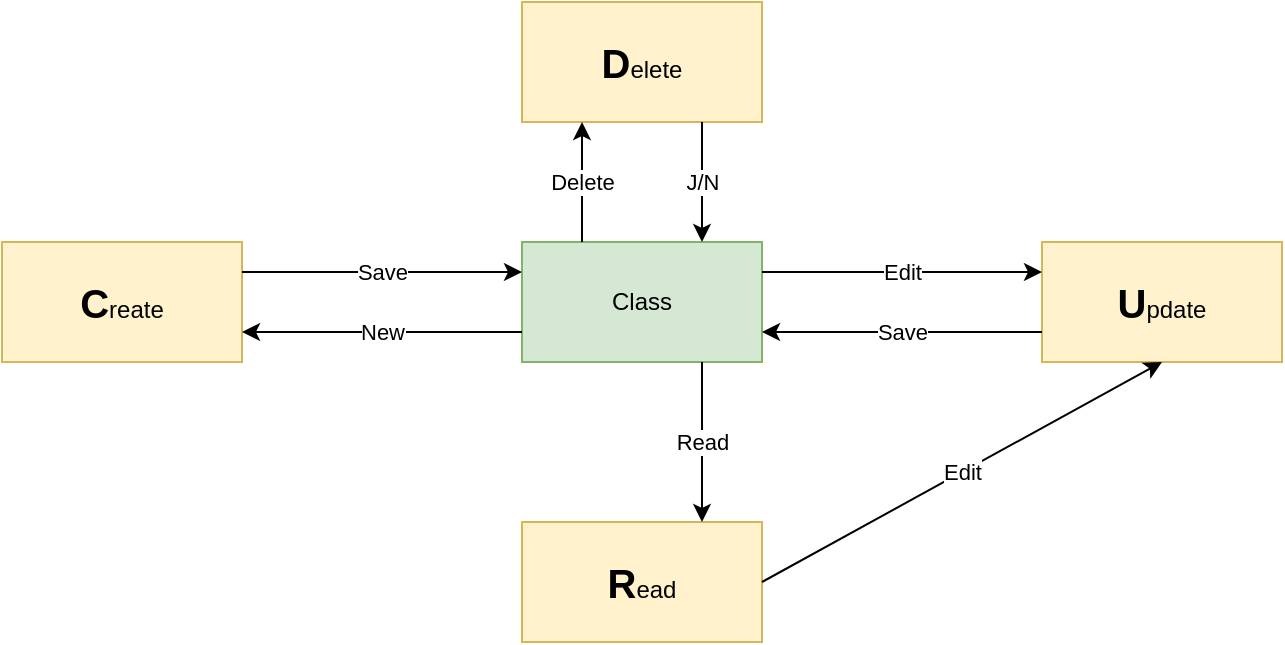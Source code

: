 <mxfile version="13.8.1" type="device"><diagram id="Lh2xJUJcw22sTSmbe6XO" name="Page-1"><mxGraphModel dx="1673" dy="829" grid="1" gridSize="10" guides="1" tooltips="1" connect="1" arrows="1" fold="1" page="1" pageScale="1" pageWidth="827" pageHeight="1169" math="0" shadow="0"><root><mxCell id="0"/><mxCell id="1" parent="0"/><mxCell id="WRX8BYYNnuFX7bBEaAus-3" value="&lt;font style=&quot;font-size: 20px&quot;&gt;&lt;b&gt;R&lt;/b&gt;&lt;/font&gt;ead" style="rounded=0;whiteSpace=wrap;html=1;fillColor=#fff2cc;strokeColor=#d6b656;" parent="1" vertex="1"><mxGeometry x="340" y="300" width="120" height="60" as="geometry"/></mxCell><mxCell id="WRX8BYYNnuFX7bBEaAus-5" value="&lt;font style=&quot;font-size: 20px&quot;&gt;&lt;b&gt;D&lt;/b&gt;&lt;/font&gt;elete" style="rounded=0;whiteSpace=wrap;html=1;fillColor=#fff2cc;strokeColor=#d6b656;" parent="1" vertex="1"><mxGeometry x="340" y="40" width="120" height="60" as="geometry"/></mxCell><mxCell id="WRX8BYYNnuFX7bBEaAus-24" value="&lt;font style=&quot;font-size: 20px&quot;&gt;&lt;b&gt;C&lt;/b&gt;&lt;/font&gt;reate" style="rounded=0;whiteSpace=wrap;html=1;fillColor=#fff2cc;strokeColor=#d6b656;" parent="1" vertex="1"><mxGeometry x="80" y="160" width="120" height="60" as="geometry"/></mxCell><mxCell id="WRX8BYYNnuFX7bBEaAus-25" value="&lt;b&gt;&lt;font style=&quot;font-size: 20px&quot;&gt;U&lt;/font&gt;&lt;/b&gt;pdate" style="rounded=0;whiteSpace=wrap;html=1;fillColor=#fff2cc;strokeColor=#d6b656;" parent="1" vertex="1"><mxGeometry x="600" y="160" width="120" height="60" as="geometry"/></mxCell><mxCell id="Uj0nHl9DaHiP5jqKES01-2" value="Class" style="rounded=0;whiteSpace=wrap;html=1;fillColor=#d5e8d4;strokeColor=#82b366;" vertex="1" parent="1"><mxGeometry x="340" y="160" width="120" height="60" as="geometry"/></mxCell><mxCell id="Uj0nHl9DaHiP5jqKES01-3" value="Edit" style="endArrow=classic;html=1;exitX=1;exitY=0.5;exitDx=0;exitDy=0;entryX=0.5;entryY=1;entryDx=0;entryDy=0;" edge="1" parent="1" source="WRX8BYYNnuFX7bBEaAus-3" target="WRX8BYYNnuFX7bBEaAus-25"><mxGeometry width="50" height="50" relative="1" as="geometry"><mxPoint x="220" y="460" as="sourcePoint"/><mxPoint x="270" y="410" as="targetPoint"/></mxGeometry></mxCell><mxCell id="Uj0nHl9DaHiP5jqKES01-4" value="Read" style="endArrow=classic;html=1;exitX=0.75;exitY=1;exitDx=0;exitDy=0;entryX=0.75;entryY=0;entryDx=0;entryDy=0;" edge="1" parent="1" source="Uj0nHl9DaHiP5jqKES01-2" target="WRX8BYYNnuFX7bBEaAus-3"><mxGeometry width="50" height="50" relative="1" as="geometry"><mxPoint x="380" y="490" as="sourcePoint"/><mxPoint x="430" y="440" as="targetPoint"/></mxGeometry></mxCell><mxCell id="Uj0nHl9DaHiP5jqKES01-5" value="Save" style="endArrow=classic;html=1;exitX=1;exitY=0.25;exitDx=0;exitDy=0;entryX=0;entryY=0.25;entryDx=0;entryDy=0;" edge="1" parent="1" source="WRX8BYYNnuFX7bBEaAus-24" target="Uj0nHl9DaHiP5jqKES01-2"><mxGeometry width="50" height="50" relative="1" as="geometry"><mxPoint x="380" y="310" as="sourcePoint"/><mxPoint x="380" y="230" as="targetPoint"/></mxGeometry></mxCell><mxCell id="Uj0nHl9DaHiP5jqKES01-6" value="New" style="endArrow=classic;html=1;exitX=0;exitY=0.75;exitDx=0;exitDy=0;entryX=1;entryY=0.75;entryDx=0;entryDy=0;" edge="1" parent="1" source="Uj0nHl9DaHiP5jqKES01-2" target="WRX8BYYNnuFX7bBEaAus-24"><mxGeometry width="50" height="50" relative="1" as="geometry"><mxPoint x="440" y="230" as="sourcePoint"/><mxPoint x="440" y="310" as="targetPoint"/></mxGeometry></mxCell><mxCell id="Uj0nHl9DaHiP5jqKES01-7" value="Edit" style="endArrow=classic;html=1;exitX=1;exitY=0.25;exitDx=0;exitDy=0;entryX=0;entryY=0.25;entryDx=0;entryDy=0;" edge="1" parent="1" source="Uj0nHl9DaHiP5jqKES01-2" target="WRX8BYYNnuFX7bBEaAus-25"><mxGeometry width="50" height="50" relative="1" as="geometry"><mxPoint x="350" y="215" as="sourcePoint"/><mxPoint x="210" y="215" as="targetPoint"/></mxGeometry></mxCell><mxCell id="Uj0nHl9DaHiP5jqKES01-8" value="Save" style="endArrow=classic;html=1;exitX=0;exitY=0.75;exitDx=0;exitDy=0;entryX=1;entryY=0.75;entryDx=0;entryDy=0;" edge="1" parent="1" source="WRX8BYYNnuFX7bBEaAus-25" target="Uj0nHl9DaHiP5jqKES01-2"><mxGeometry width="50" height="50" relative="1" as="geometry"><mxPoint x="470" y="185" as="sourcePoint"/><mxPoint x="610" y="185" as="targetPoint"/></mxGeometry></mxCell><mxCell id="Uj0nHl9DaHiP5jqKES01-9" value="Delete" style="endArrow=classic;html=1;exitX=0.25;exitY=0;exitDx=0;exitDy=0;entryX=0.25;entryY=1;entryDx=0;entryDy=0;" edge="1" parent="1" source="Uj0nHl9DaHiP5jqKES01-2" target="WRX8BYYNnuFX7bBEaAus-5"><mxGeometry width="50" height="50" relative="1" as="geometry"><mxPoint x="610" y="215" as="sourcePoint"/><mxPoint x="470" y="215" as="targetPoint"/></mxGeometry></mxCell><mxCell id="Uj0nHl9DaHiP5jqKES01-10" value="J/N" style="endArrow=classic;html=1;exitX=0.75;exitY=1;exitDx=0;exitDy=0;entryX=0.75;entryY=0;entryDx=0;entryDy=0;" edge="1" parent="1" source="WRX8BYYNnuFX7bBEaAus-5" target="Uj0nHl9DaHiP5jqKES01-2"><mxGeometry width="50" height="50" relative="1" as="geometry"><mxPoint x="380" y="170" as="sourcePoint"/><mxPoint x="380" y="110" as="targetPoint"/></mxGeometry></mxCell></root></mxGraphModel></diagram></mxfile>
